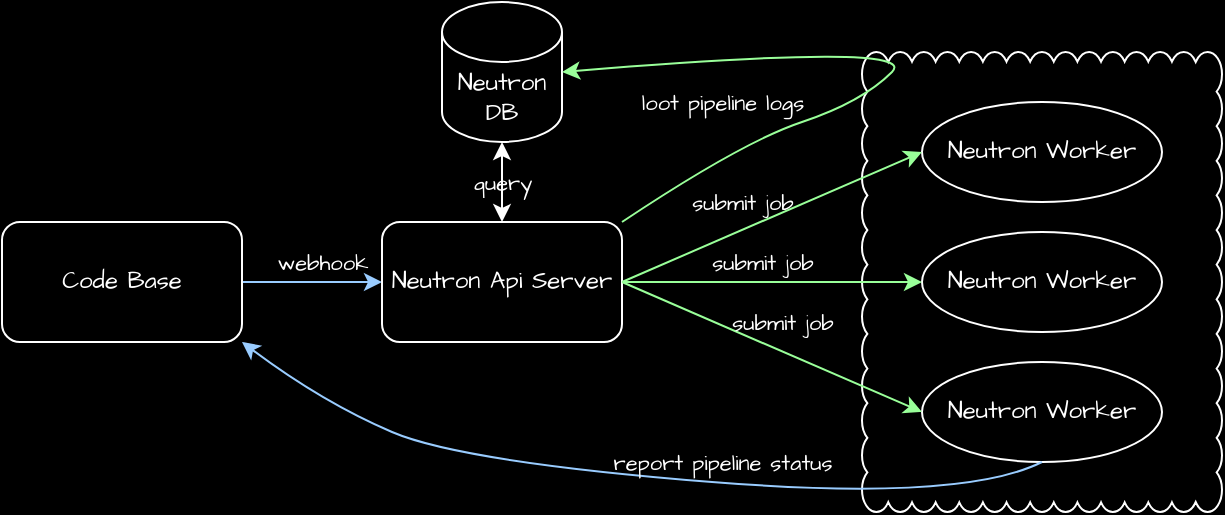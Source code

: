 <mxfile version="24.7.17" pages="2">
  <diagram name="Page-1" id="emMd2tQL3pn0CTmbrhhY">
    <mxGraphModel dx="683" dy="448" grid="1" gridSize="10" guides="1" tooltips="1" connect="1" arrows="1" fold="1" page="1" pageScale="1" pageWidth="850" pageHeight="1100" background="#000000" math="0" shadow="0">
      <root>
        <mxCell id="0" />
        <mxCell id="1" parent="0" />
        <mxCell id="ail2-RJkpHPSvwyS37TF-15" value="webhook" style="edgeStyle=orthogonalEdgeStyle;rounded=1;hachureGap=4;orthogonalLoop=1;jettySize=auto;html=1;exitX=1;exitY=0.5;exitDx=0;exitDy=0;fontFamily=Architects Daughter;fontSource=https%3A%2F%2Ffonts.googleapis.com%2Fcss%3Ffamily%3DArchitects%2BDaughter;fontColor=#FFFFFF;labelBorderColor=none;textShadow=0;strokeColor=#99CCFF;labelBackgroundColor=none;" parent="1" source="ail2-RJkpHPSvwyS37TF-4" target="ail2-RJkpHPSvwyS37TF-5" edge="1">
          <mxGeometry x="0.143" y="10" relative="1" as="geometry">
            <mxPoint as="offset" />
          </mxGeometry>
        </mxCell>
        <mxCell id="ail2-RJkpHPSvwyS37TF-4" value="Code Base" style="rounded=1;whiteSpace=wrap;html=1;hachureGap=4;fontFamily=Architects Daughter;fontSource=https%3A%2F%2Ffonts.googleapis.com%2Fcss%3Ffamily%3DArchitects%2BDaughter;labelBorderColor=none;fillColor=none;strokeColor=#FFFFFF;fontColor=#FFFFFF;" parent="1" vertex="1">
          <mxGeometry x="90" y="270" width="120" height="60" as="geometry" />
        </mxCell>
        <mxCell id="ail2-RJkpHPSvwyS37TF-5" value="Neutron Api Server" style="rounded=1;whiteSpace=wrap;html=1;hachureGap=4;fontFamily=Architects Daughter;fontSource=https%3A%2F%2Ffonts.googleapis.com%2Fcss%3Ffamily%3DArchitects%2BDaughter;labelBorderColor=none;fillColor=none;strokeColor=#FFFFFF;fontColor=#FFFFFF;" parent="1" vertex="1">
          <mxGeometry x="280" y="270" width="120" height="60" as="geometry" />
        </mxCell>
        <mxCell id="ail2-RJkpHPSvwyS37TF-6" value="" style="whiteSpace=wrap;html=1;shape=mxgraph.basic.cloud_rect;hachureGap=4;fontFamily=Architects Daughter;fontSource=https%3A%2F%2Ffonts.googleapis.com%2Fcss%3Ffamily%3DArchitects%2BDaughter;rounded=1;labelBorderColor=default;fillColor=none;strokeColor=#FFFFFF;fontColor=#FFFFFF;" parent="1" vertex="1">
          <mxGeometry x="520" y="185" width="180" height="230" as="geometry" />
        </mxCell>
        <mxCell id="ail2-RJkpHPSvwyS37TF-7" value="Neutron Worker" style="ellipse;whiteSpace=wrap;html=1;hachureGap=4;fontFamily=Architects Daughter;fontSource=https%3A%2F%2Ffonts.googleapis.com%2Fcss%3Ffamily%3DArchitects%2BDaughter;rounded=1;labelBorderColor=none;fillColor=none;strokeColor=#FFFFFF;fontColor=#FFFFFF;" parent="1" vertex="1">
          <mxGeometry x="550" y="210" width="120" height="50" as="geometry" />
        </mxCell>
        <mxCell id="ail2-RJkpHPSvwyS37TF-8" value="Neutron Worker" style="ellipse;whiteSpace=wrap;html=1;hachureGap=4;fontFamily=Architects Daughter;fontSource=https%3A%2F%2Ffonts.googleapis.com%2Fcss%3Ffamily%3DArchitects%2BDaughter;rounded=1;labelBorderColor=none;fillColor=none;strokeColor=#FFFFFF;fontColor=#FFFFFF;" parent="1" vertex="1">
          <mxGeometry x="550" y="275" width="120" height="50" as="geometry" />
        </mxCell>
        <mxCell id="ail2-RJkpHPSvwyS37TF-9" value="Neutron Worker" style="ellipse;whiteSpace=wrap;html=1;hachureGap=4;fontFamily=Architects Daughter;fontSource=https%3A%2F%2Ffonts.googleapis.com%2Fcss%3Ffamily%3DArchitects%2BDaughter;rounded=1;labelBorderColor=none;fillColor=none;strokeColor=#FFFFFF;fontColor=#FFFFFF;" parent="1" vertex="1">
          <mxGeometry x="550" y="340" width="120" height="50" as="geometry" />
        </mxCell>
        <mxCell id="ail2-RJkpHPSvwyS37TF-10" value="submit job" style="endArrow=classic;html=1;rounded=1;hachureGap=4;fontFamily=Architects Daughter;fontSource=https%3A%2F%2Ffonts.googleapis.com%2Fcss%3Ffamily%3DArchitects%2BDaughter;exitX=1;exitY=0.5;exitDx=0;exitDy=0;entryX=0;entryY=0.5;entryDx=0;entryDy=0;fontColor=#FFFFFF;labelBorderColor=none;textShadow=0;strokeColor=#99FF99;labelBackgroundColor=none;" parent="1" source="ail2-RJkpHPSvwyS37TF-5" target="ail2-RJkpHPSvwyS37TF-7" edge="1">
          <mxGeometry x="-0.132" y="13" width="50" height="50" relative="1" as="geometry">
            <mxPoint x="410" y="430" as="sourcePoint" />
            <mxPoint x="460" y="380" as="targetPoint" />
            <mxPoint as="offset" />
          </mxGeometry>
        </mxCell>
        <mxCell id="ail2-RJkpHPSvwyS37TF-11" value="submit job" style="endArrow=classic;html=1;rounded=1;hachureGap=4;fontFamily=Architects Daughter;fontSource=https%3A%2F%2Ffonts.googleapis.com%2Fcss%3Ffamily%3DArchitects%2BDaughter;exitX=1;exitY=0.5;exitDx=0;exitDy=0;entryX=0;entryY=0.5;entryDx=0;entryDy=0;fontColor=#FFFFFF;labelBorderColor=none;textShadow=0;strokeColor=#99FF99;labelBackgroundColor=none;" parent="1" source="ail2-RJkpHPSvwyS37TF-5" target="ail2-RJkpHPSvwyS37TF-8" edge="1">
          <mxGeometry x="-0.067" y="10" width="50" height="50" relative="1" as="geometry">
            <mxPoint x="410" y="310" as="sourcePoint" />
            <mxPoint x="560" y="245" as="targetPoint" />
            <mxPoint as="offset" />
          </mxGeometry>
        </mxCell>
        <mxCell id="ail2-RJkpHPSvwyS37TF-12" value="submit job" style="endArrow=classic;html=1;rounded=1;hachureGap=4;fontFamily=Architects Daughter;fontSource=https%3A%2F%2Ffonts.googleapis.com%2Fcss%3Ffamily%3DArchitects%2BDaughter;exitX=1;exitY=0.5;exitDx=0;exitDy=0;entryX=0;entryY=0.5;entryDx=0;entryDy=0;fontColor=#FFFFFF;labelBorderColor=none;textShadow=0;strokeColor=#99FF99;labelBackgroundColor=none;" parent="1" source="ail2-RJkpHPSvwyS37TF-5" target="ail2-RJkpHPSvwyS37TF-9" edge="1">
          <mxGeometry x="-0.005" y="13" width="50" height="50" relative="1" as="geometry">
            <mxPoint x="420" y="320" as="sourcePoint" />
            <mxPoint x="570" y="255" as="targetPoint" />
            <mxPoint as="offset" />
          </mxGeometry>
        </mxCell>
        <mxCell id="ail2-RJkpHPSvwyS37TF-13" value="report pipeline status" style="curved=1;endArrow=classic;html=1;rounded=1;hachureGap=4;fontFamily=Architects Daughter;fontSource=https%3A%2F%2Ffonts.googleapis.com%2Fcss%3Ffamily%3DArchitects%2BDaughter;exitX=0.5;exitY=1;exitDx=0;exitDy=0;fontColor=#FFFFFF;labelBorderColor=none;textShadow=0;strokeColor=#99CCFF;labelBackgroundColor=none;" parent="1" source="ail2-RJkpHPSvwyS37TF-9" edge="1">
          <mxGeometry x="-0.213" y="-10" width="50" height="50" relative="1" as="geometry">
            <mxPoint x="610.0" y="350" as="sourcePoint" />
            <mxPoint x="210" y="330" as="targetPoint" />
            <Array as="points">
              <mxPoint x="570" y="410" />
              <mxPoint x="320" y="390" />
              <mxPoint x="250" y="360" />
            </Array>
            <mxPoint as="offset" />
          </mxGeometry>
        </mxCell>
        <mxCell id="ail2-RJkpHPSvwyS37TF-18" value="Neutron&lt;div&gt;DB&lt;/div&gt;" style="shape=cylinder3;whiteSpace=wrap;html=1;boundedLbl=1;backgroundOutline=1;size=15;hachureGap=4;fontFamily=Architects Daughter;fontSource=https%3A%2F%2Ffonts.googleapis.com%2Fcss%3Ffamily%3DArchitects%2BDaughter;rounded=1;labelBorderColor=none;fillColor=none;strokeColor=#FFFFFF;fontColor=#FFFFFF;" parent="1" vertex="1">
          <mxGeometry x="310" y="160" width="60" height="70" as="geometry" />
        </mxCell>
        <mxCell id="ail2-RJkpHPSvwyS37TF-19" value="query" style="endArrow=classic;startArrow=classic;html=1;rounded=1;hachureGap=4;fontFamily=Architects Daughter;fontSource=https%3A%2F%2Ffonts.googleapis.com%2Fcss%3Ffamily%3DArchitects%2BDaughter;entryX=0.5;entryY=1;entryDx=0;entryDy=0;entryPerimeter=0;exitX=0.5;exitY=0;exitDx=0;exitDy=0;fontColor=#FFFFFF;labelBorderColor=none;fillColor=none;strokeColor=#FFFFFF;labelBackgroundColor=none;" parent="1" source="ail2-RJkpHPSvwyS37TF-5" target="ail2-RJkpHPSvwyS37TF-18" edge="1">
          <mxGeometry width="50" height="50" relative="1" as="geometry">
            <mxPoint x="220" y="260" as="sourcePoint" />
            <mxPoint x="270" y="210" as="targetPoint" />
          </mxGeometry>
        </mxCell>
        <mxCell id="rhkKKqV8H71evrODDRIL-1" value="loot pipeline logs" style="curved=1;endArrow=classic;html=1;rounded=1;hachureGap=4;fontFamily=Architects Daughter;fontSource=https%3A%2F%2Ffonts.googleapis.com%2Fcss%3Ffamily%3DArchitects%2BDaughter;exitX=1;exitY=0;exitDx=0;exitDy=0;fontColor=#FFFFFF;labelBorderColor=none;textShadow=0;strokeColor=#99FF99;labelBackgroundColor=none;" edge="1" parent="1" source="ail2-RJkpHPSvwyS37TF-5">
          <mxGeometry x="0.562" y="22" width="50" height="50" relative="1" as="geometry">
            <mxPoint x="460" y="280" as="sourcePoint" />
            <mxPoint x="370" y="195" as="targetPoint" />
            <Array as="points">
              <mxPoint x="460" y="230" />
              <mxPoint x="520" y="210" />
              <mxPoint x="550" y="180" />
            </Array>
            <mxPoint as="offset" />
          </mxGeometry>
        </mxCell>
      </root>
    </mxGraphModel>
  </diagram>
  <diagram id="ElhnMctiS3PiFvYgQPL5" name="Page-2">
    <mxGraphModel dx="1434" dy="940" grid="1" gridSize="10" guides="1" tooltips="1" connect="1" arrows="1" fold="1" page="1" pageScale="1" pageWidth="850" pageHeight="1100" math="0" shadow="0">
      <root>
        <mxCell id="0" />
        <mxCell id="1" parent="0" />
      </root>
    </mxGraphModel>
  </diagram>
</mxfile>
